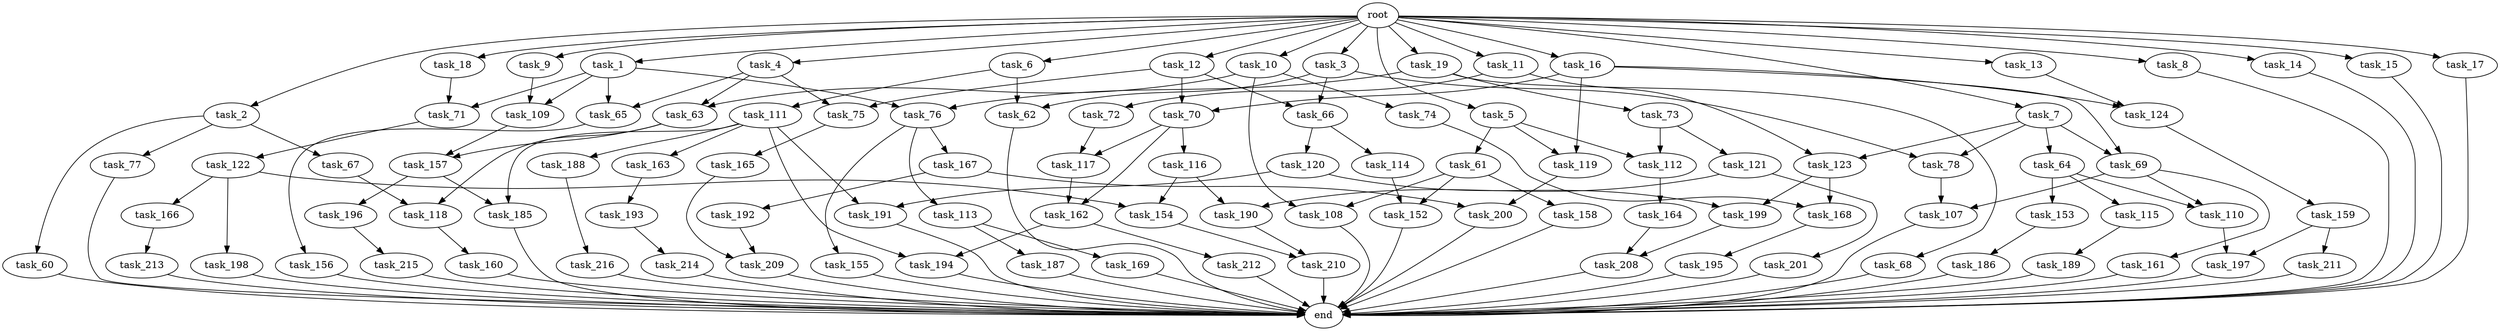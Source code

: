 digraph G {
  root [size="0.000000"];
  task_1 [size="2.048000"];
  task_2 [size="2.048000"];
  task_3 [size="2.048000"];
  task_4 [size="2.048000"];
  task_5 [size="2.048000"];
  task_6 [size="2.048000"];
  task_7 [size="2.048000"];
  task_8 [size="2.048000"];
  task_9 [size="2.048000"];
  task_10 [size="2.048000"];
  task_11 [size="2.048000"];
  task_12 [size="2.048000"];
  task_13 [size="2.048000"];
  task_14 [size="2.048000"];
  task_15 [size="2.048000"];
  task_16 [size="2.048000"];
  task_17 [size="2.048000"];
  task_18 [size="2.048000"];
  task_19 [size="2.048000"];
  task_60 [size="68719476.736000"];
  task_61 [size="68719476.736000"];
  task_62 [size="704374636.544000"];
  task_63 [size="1666447310.848000"];
  task_64 [size="841813590.016000"];
  task_65 [size="1460288880.640000"];
  task_66 [size="1047972020.224000"];
  task_67 [size="68719476.736000"];
  task_68 [size="274877906.944000"];
  task_69 [size="1941325217.792000"];
  task_70 [size="1717986918.400000"];
  task_71 [size="498216206.336000"];
  task_72 [size="274877906.944000"];
  task_73 [size="274877906.944000"];
  task_74 [size="274877906.944000"];
  task_75 [size="2010044694.528000"];
  task_76 [size="343597383.680000"];
  task_77 [size="68719476.736000"];
  task_78 [size="1271310319.616000"];
  task_107 [size="223338299.392000"];
  task_108 [size="1116691496.960000"];
  task_109 [size="343597383.680000"];
  task_110 [size="1460288880.640000"];
  task_111 [size="274877906.944000"];
  task_112 [size="1786706395.136000"];
  task_113 [size="154618822.656000"];
  task_114 [size="1717986918.400000"];
  task_115 [size="1391569403.904000"];
  task_116 [size="1391569403.904000"];
  task_117 [size="3109556322.304000"];
  task_118 [size="1992864825.344000"];
  task_119 [size="1168231104.512000"];
  task_120 [size="1717986918.400000"];
  task_121 [size="1717986918.400000"];
  task_122 [size="154618822.656000"];
  task_123 [size="1116691496.960000"];
  task_124 [size="1168231104.512000"];
  task_152 [size="1271310319.616000"];
  task_153 [size="1391569403.904000"];
  task_154 [size="1254130450.432000"];
  task_155 [size="154618822.656000"];
  task_156 [size="154618822.656000"];
  task_157 [size="893353197.568000"];
  task_158 [size="841813590.016000"];
  task_159 [size="1099511627.776000"];
  task_160 [size="68719476.736000"];
  task_161 [size="68719476.736000"];
  task_162 [size="2233382993.920000"];
  task_163 [size="1391569403.904000"];
  task_164 [size="1391569403.904000"];
  task_165 [size="1391569403.904000"];
  task_166 [size="1099511627.776000"];
  task_167 [size="154618822.656000"];
  task_168 [size="1168231104.512000"];
  task_169 [size="618475290.624000"];
  task_185 [size="2783138807.808000"];
  task_186 [size="274877906.944000"];
  task_187 [size="618475290.624000"];
  task_188 [size="1391569403.904000"];
  task_189 [size="154618822.656000"];
  task_190 [size="223338299.392000"];
  task_191 [size="2233382993.920000"];
  task_192 [size="154618822.656000"];
  task_193 [size="68719476.736000"];
  task_194 [size="2010044694.528000"];
  task_195 [size="274877906.944000"];
  task_196 [size="1391569403.904000"];
  task_197 [size="498216206.336000"];
  task_198 [size="1099511627.776000"];
  task_199 [size="910533066.752000"];
  task_200 [size="1254130450.432000"];
  task_201 [size="68719476.736000"];
  task_208 [size="687194767.360000"];
  task_209 [size="773094113.280000"];
  task_210 [size="687194767.360000"];
  task_211 [size="429496729.600000"];
  task_212 [size="618475290.624000"];
  task_213 [size="1717986918.400000"];
  task_214 [size="274877906.944000"];
  task_215 [size="154618822.656000"];
  task_216 [size="154618822.656000"];
  end [size="0.000000"];

  root -> task_1 [size="1.000000"];
  root -> task_2 [size="1.000000"];
  root -> task_3 [size="1.000000"];
  root -> task_4 [size="1.000000"];
  root -> task_5 [size="1.000000"];
  root -> task_6 [size="1.000000"];
  root -> task_7 [size="1.000000"];
  root -> task_8 [size="1.000000"];
  root -> task_9 [size="1.000000"];
  root -> task_10 [size="1.000000"];
  root -> task_11 [size="1.000000"];
  root -> task_12 [size="1.000000"];
  root -> task_13 [size="1.000000"];
  root -> task_14 [size="1.000000"];
  root -> task_15 [size="1.000000"];
  root -> task_16 [size="1.000000"];
  root -> task_17 [size="1.000000"];
  root -> task_18 [size="1.000000"];
  root -> task_19 [size="1.000000"];
  task_1 -> task_65 [size="33554432.000000"];
  task_1 -> task_71 [size="33554432.000000"];
  task_1 -> task_76 [size="33554432.000000"];
  task_1 -> task_109 [size="33554432.000000"];
  task_2 -> task_60 [size="33554432.000000"];
  task_2 -> task_67 [size="33554432.000000"];
  task_2 -> task_77 [size="33554432.000000"];
  task_3 -> task_62 [size="209715200.000000"];
  task_3 -> task_66 [size="209715200.000000"];
  task_3 -> task_78 [size="209715200.000000"];
  task_4 -> task_63 [size="679477248.000000"];
  task_4 -> task_65 [size="679477248.000000"];
  task_4 -> task_75 [size="679477248.000000"];
  task_5 -> task_61 [size="33554432.000000"];
  task_5 -> task_112 [size="33554432.000000"];
  task_5 -> task_119 [size="33554432.000000"];
  task_6 -> task_62 [size="134217728.000000"];
  task_6 -> task_111 [size="134217728.000000"];
  task_7 -> task_64 [size="411041792.000000"];
  task_7 -> task_69 [size="411041792.000000"];
  task_7 -> task_78 [size="411041792.000000"];
  task_7 -> task_123 [size="411041792.000000"];
  task_8 -> end [size="1.000000"];
  task_9 -> task_109 [size="134217728.000000"];
  task_10 -> task_63 [size="134217728.000000"];
  task_10 -> task_74 [size="134217728.000000"];
  task_10 -> task_108 [size="134217728.000000"];
  task_11 -> task_72 [size="134217728.000000"];
  task_11 -> task_123 [size="134217728.000000"];
  task_12 -> task_66 [size="301989888.000000"];
  task_12 -> task_70 [size="301989888.000000"];
  task_12 -> task_75 [size="301989888.000000"];
  task_13 -> task_124 [size="33554432.000000"];
  task_14 -> end [size="1.000000"];
  task_15 -> end [size="1.000000"];
  task_16 -> task_69 [size="536870912.000000"];
  task_16 -> task_70 [size="536870912.000000"];
  task_16 -> task_119 [size="536870912.000000"];
  task_16 -> task_124 [size="536870912.000000"];
  task_17 -> end [size="1.000000"];
  task_18 -> task_71 [size="209715200.000000"];
  task_19 -> task_68 [size="134217728.000000"];
  task_19 -> task_73 [size="134217728.000000"];
  task_19 -> task_76 [size="134217728.000000"];
  task_60 -> end [size="1.000000"];
  task_61 -> task_108 [size="411041792.000000"];
  task_61 -> task_152 [size="411041792.000000"];
  task_61 -> task_158 [size="411041792.000000"];
  task_62 -> end [size="1.000000"];
  task_63 -> task_118 [size="134217728.000000"];
  task_63 -> task_157 [size="134217728.000000"];
  task_64 -> task_110 [size="679477248.000000"];
  task_64 -> task_115 [size="679477248.000000"];
  task_64 -> task_153 [size="679477248.000000"];
  task_65 -> task_156 [size="75497472.000000"];
  task_66 -> task_114 [size="838860800.000000"];
  task_66 -> task_120 [size="838860800.000000"];
  task_67 -> task_118 [size="838860800.000000"];
  task_68 -> end [size="1.000000"];
  task_69 -> task_107 [size="33554432.000000"];
  task_69 -> task_110 [size="33554432.000000"];
  task_69 -> task_161 [size="33554432.000000"];
  task_70 -> task_116 [size="679477248.000000"];
  task_70 -> task_117 [size="679477248.000000"];
  task_70 -> task_162 [size="679477248.000000"];
  task_71 -> task_122 [size="75497472.000000"];
  task_72 -> task_117 [size="838860800.000000"];
  task_73 -> task_112 [size="838860800.000000"];
  task_73 -> task_121 [size="838860800.000000"];
  task_74 -> task_168 [size="536870912.000000"];
  task_75 -> task_165 [size="679477248.000000"];
  task_76 -> task_113 [size="75497472.000000"];
  task_76 -> task_155 [size="75497472.000000"];
  task_76 -> task_167 [size="75497472.000000"];
  task_77 -> end [size="1.000000"];
  task_78 -> task_107 [size="75497472.000000"];
  task_107 -> end [size="1.000000"];
  task_108 -> end [size="1.000000"];
  task_109 -> task_157 [size="301989888.000000"];
  task_110 -> task_197 [size="33554432.000000"];
  task_111 -> task_163 [size="679477248.000000"];
  task_111 -> task_185 [size="679477248.000000"];
  task_111 -> task_188 [size="679477248.000000"];
  task_111 -> task_191 [size="679477248.000000"];
  task_111 -> task_194 [size="679477248.000000"];
  task_112 -> task_164 [size="679477248.000000"];
  task_113 -> task_169 [size="301989888.000000"];
  task_113 -> task_187 [size="301989888.000000"];
  task_114 -> task_152 [size="209715200.000000"];
  task_115 -> task_189 [size="75497472.000000"];
  task_116 -> task_154 [size="75497472.000000"];
  task_116 -> task_190 [size="75497472.000000"];
  task_117 -> task_162 [size="411041792.000000"];
  task_118 -> task_160 [size="33554432.000000"];
  task_119 -> task_200 [size="536870912.000000"];
  task_120 -> task_191 [size="411041792.000000"];
  task_120 -> task_199 [size="411041792.000000"];
  task_121 -> task_190 [size="33554432.000000"];
  task_121 -> task_201 [size="33554432.000000"];
  task_122 -> task_154 [size="536870912.000000"];
  task_122 -> task_166 [size="536870912.000000"];
  task_122 -> task_198 [size="536870912.000000"];
  task_123 -> task_168 [size="33554432.000000"];
  task_123 -> task_199 [size="33554432.000000"];
  task_124 -> task_159 [size="536870912.000000"];
  task_152 -> end [size="1.000000"];
  task_153 -> task_186 [size="134217728.000000"];
  task_154 -> task_210 [size="33554432.000000"];
  task_155 -> end [size="1.000000"];
  task_156 -> end [size="1.000000"];
  task_157 -> task_185 [size="679477248.000000"];
  task_157 -> task_196 [size="679477248.000000"];
  task_158 -> end [size="1.000000"];
  task_159 -> task_197 [size="209715200.000000"];
  task_159 -> task_211 [size="209715200.000000"];
  task_160 -> end [size="1.000000"];
  task_161 -> end [size="1.000000"];
  task_162 -> task_194 [size="301989888.000000"];
  task_162 -> task_212 [size="301989888.000000"];
  task_163 -> task_193 [size="33554432.000000"];
  task_164 -> task_208 [size="301989888.000000"];
  task_165 -> task_209 [size="75497472.000000"];
  task_166 -> task_213 [size="838860800.000000"];
  task_167 -> task_192 [size="75497472.000000"];
  task_167 -> task_200 [size="75497472.000000"];
  task_168 -> task_195 [size="134217728.000000"];
  task_169 -> end [size="1.000000"];
  task_185 -> end [size="1.000000"];
  task_186 -> end [size="1.000000"];
  task_187 -> end [size="1.000000"];
  task_188 -> task_216 [size="75497472.000000"];
  task_189 -> end [size="1.000000"];
  task_190 -> task_210 [size="301989888.000000"];
  task_191 -> end [size="1.000000"];
  task_192 -> task_209 [size="301989888.000000"];
  task_193 -> task_214 [size="134217728.000000"];
  task_194 -> end [size="1.000000"];
  task_195 -> end [size="1.000000"];
  task_196 -> task_215 [size="75497472.000000"];
  task_197 -> end [size="1.000000"];
  task_198 -> end [size="1.000000"];
  task_199 -> task_208 [size="33554432.000000"];
  task_200 -> end [size="1.000000"];
  task_201 -> end [size="1.000000"];
  task_208 -> end [size="1.000000"];
  task_209 -> end [size="1.000000"];
  task_210 -> end [size="1.000000"];
  task_211 -> end [size="1.000000"];
  task_212 -> end [size="1.000000"];
  task_213 -> end [size="1.000000"];
  task_214 -> end [size="1.000000"];
  task_215 -> end [size="1.000000"];
  task_216 -> end [size="1.000000"];
}
